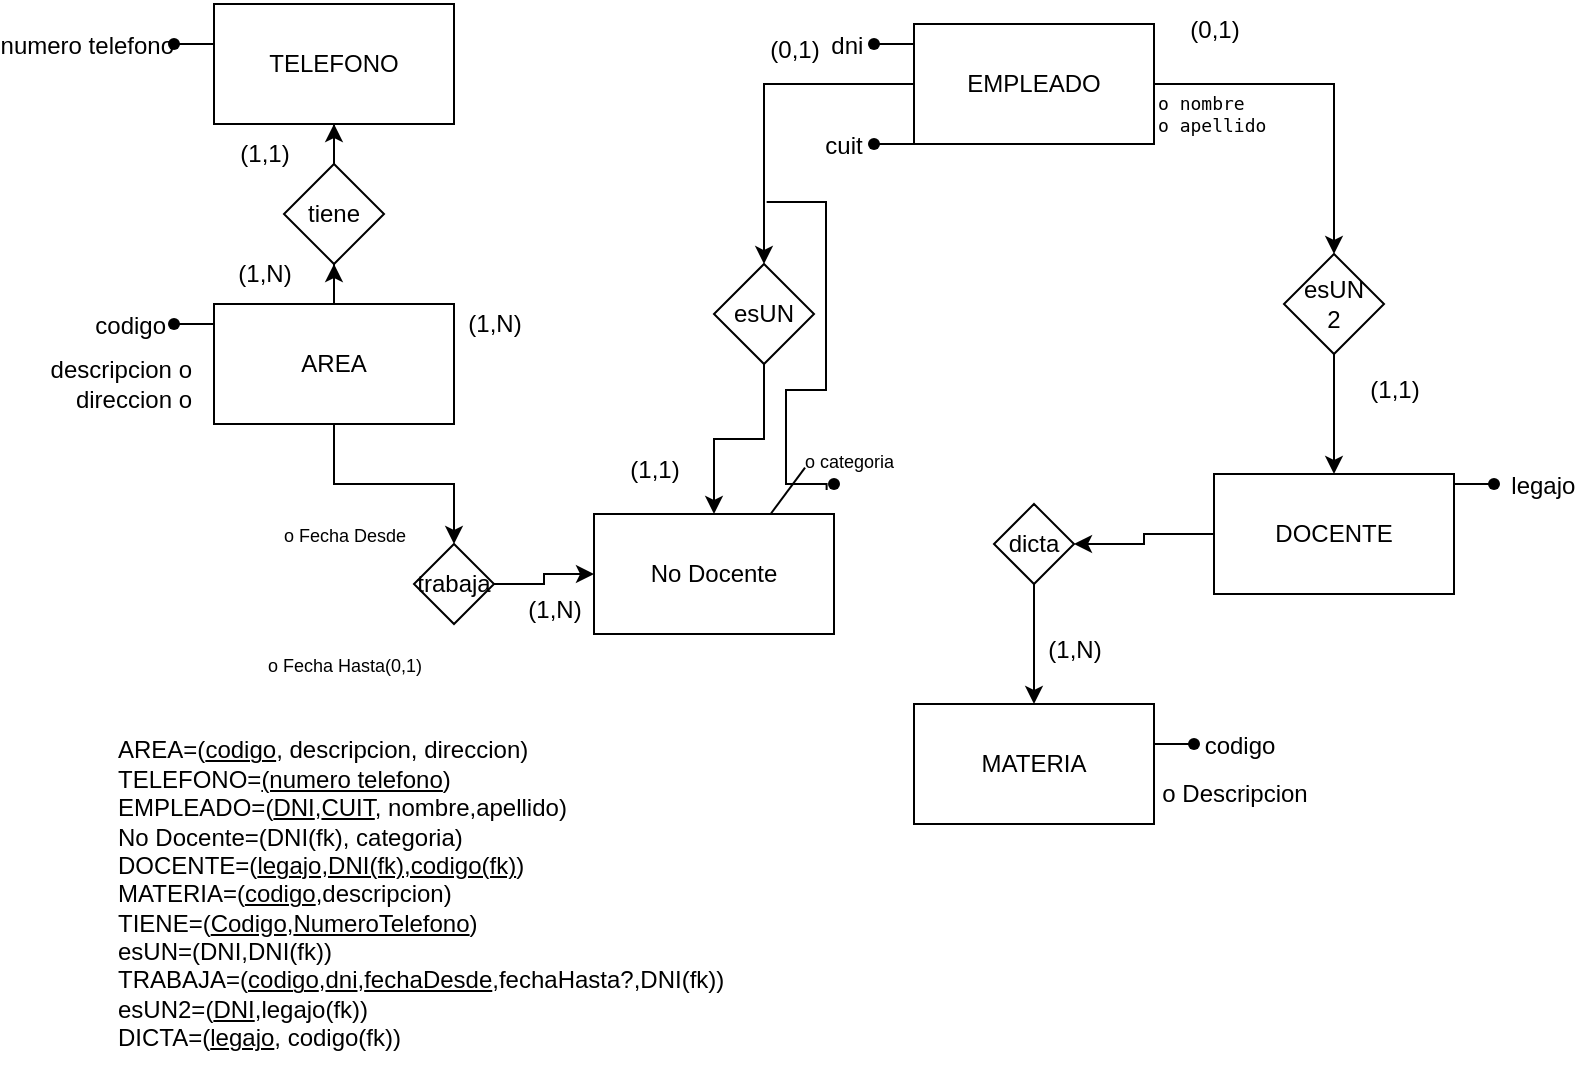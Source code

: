 <mxfile version="24.7.17">
  <diagram name="Página-1" id="4W8U_QOtFgUKt4UvpwRa">
    <mxGraphModel dx="880" dy="532" grid="1" gridSize="10" guides="1" tooltips="1" connect="1" arrows="1" fold="1" page="1" pageScale="1" pageWidth="827" pageHeight="1169" math="0" shadow="0">
      <root>
        <mxCell id="0" />
        <mxCell id="1" parent="0" />
        <mxCell id="6wMqtbfyp6OTl-1bwsgk-9" value="" style="edgeStyle=orthogonalEdgeStyle;rounded=0;orthogonalLoop=1;jettySize=auto;html=1;" edge="1" parent="1" source="6wMqtbfyp6OTl-1bwsgk-1" target="6wMqtbfyp6OTl-1bwsgk-8">
          <mxGeometry relative="1" as="geometry" />
        </mxCell>
        <mxCell id="6wMqtbfyp6OTl-1bwsgk-19" value="" style="edgeStyle=orthogonalEdgeStyle;rounded=0;orthogonalLoop=1;jettySize=auto;html=1;" edge="1" parent="1" source="6wMqtbfyp6OTl-1bwsgk-1" target="6wMqtbfyp6OTl-1bwsgk-18">
          <mxGeometry relative="1" as="geometry" />
        </mxCell>
        <mxCell id="6wMqtbfyp6OTl-1bwsgk-1" value="AREA" style="whiteSpace=wrap;html=1;" vertex="1" parent="1">
          <mxGeometry x="140" y="160" width="120" height="60" as="geometry" />
        </mxCell>
        <mxCell id="6wMqtbfyp6OTl-1bwsgk-2" value="codigo             " style="shape=waypoint;sketch=0;size=6;pointerEvents=1;points=[];fillColor=none;resizable=0;rotatable=0;perimeter=centerPerimeter;snapToPoint=1;" vertex="1" parent="1">
          <mxGeometry x="110" y="160" width="20" height="20" as="geometry" />
        </mxCell>
        <mxCell id="6wMqtbfyp6OTl-1bwsgk-3" style="edgeStyle=orthogonalEdgeStyle;rounded=0;orthogonalLoop=1;jettySize=auto;html=1;entryX=0;entryY=0.323;entryDx=0;entryDy=0;entryPerimeter=0;endArrow=none;endFill=0;" edge="1" source="6wMqtbfyp6OTl-1bwsgk-2" parent="1">
          <mxGeometry relative="1" as="geometry">
            <mxPoint x="140" y="169" as="targetPoint" />
          </mxGeometry>
        </mxCell>
        <mxCell id="6wMqtbfyp6OTl-1bwsgk-4" value="descripcion o&lt;div&gt;direccion o&lt;/div&gt;" style="text;html=1;align=right;verticalAlign=middle;resizable=0;points=[];autosize=1;strokeColor=none;fillColor=none;" vertex="1" parent="1">
          <mxGeometry x="40" y="180" width="90" height="40" as="geometry" />
        </mxCell>
        <mxCell id="6wMqtbfyp6OTl-1bwsgk-5" value="TELEFONO" style="whiteSpace=wrap;html=1;" vertex="1" parent="1">
          <mxGeometry x="140" y="10" width="120" height="60" as="geometry" />
        </mxCell>
        <mxCell id="6wMqtbfyp6OTl-1bwsgk-6" value="numero telefono                          " style="shape=waypoint;sketch=0;size=6;pointerEvents=1;points=[];fillColor=none;resizable=0;rotatable=0;perimeter=centerPerimeter;snapToPoint=1;" vertex="1" parent="1">
          <mxGeometry x="110" y="20" width="20" height="20" as="geometry" />
        </mxCell>
        <mxCell id="6wMqtbfyp6OTl-1bwsgk-7" style="edgeStyle=orthogonalEdgeStyle;rounded=0;orthogonalLoop=1;jettySize=auto;html=1;entryX=0;entryY=0.323;entryDx=0;entryDy=0;entryPerimeter=0;endArrow=none;endFill=0;" edge="1" source="6wMqtbfyp6OTl-1bwsgk-6" parent="1">
          <mxGeometry relative="1" as="geometry">
            <mxPoint x="140" y="29" as="targetPoint" />
          </mxGeometry>
        </mxCell>
        <mxCell id="6wMqtbfyp6OTl-1bwsgk-10" value="" style="edgeStyle=orthogonalEdgeStyle;rounded=0;orthogonalLoop=1;jettySize=auto;html=1;" edge="1" parent="1" source="6wMqtbfyp6OTl-1bwsgk-8" target="6wMqtbfyp6OTl-1bwsgk-5">
          <mxGeometry relative="1" as="geometry" />
        </mxCell>
        <mxCell id="6wMqtbfyp6OTl-1bwsgk-8" value="tiene" style="rhombus;whiteSpace=wrap;html=1;" vertex="1" parent="1">
          <mxGeometry x="175" y="90" width="50" height="50" as="geometry" />
        </mxCell>
        <mxCell id="6wMqtbfyp6OTl-1bwsgk-11" value="(1,N)" style="text;html=1;align=center;verticalAlign=middle;resizable=0;points=[];autosize=1;strokeColor=none;fillColor=none;" vertex="1" parent="1">
          <mxGeometry x="140" y="130" width="50" height="30" as="geometry" />
        </mxCell>
        <mxCell id="6wMqtbfyp6OTl-1bwsgk-12" value="(1,1)" style="text;html=1;align=center;verticalAlign=middle;resizable=0;points=[];autosize=1;strokeColor=none;fillColor=none;" vertex="1" parent="1">
          <mxGeometry x="140" y="70" width="50" height="30" as="geometry" />
        </mxCell>
        <mxCell id="6wMqtbfyp6OTl-1bwsgk-45" style="edgeStyle=orthogonalEdgeStyle;rounded=0;orthogonalLoop=1;jettySize=auto;html=1;entryX=0.5;entryY=0;entryDx=0;entryDy=0;" edge="1" parent="1" source="6wMqtbfyp6OTl-1bwsgk-13" target="6wMqtbfyp6OTl-1bwsgk-42">
          <mxGeometry relative="1" as="geometry" />
        </mxCell>
        <mxCell id="6wMqtbfyp6OTl-1bwsgk-46" style="edgeStyle=orthogonalEdgeStyle;rounded=0;orthogonalLoop=1;jettySize=auto;html=1;entryX=0.5;entryY=0;entryDx=0;entryDy=0;" edge="1" parent="1" source="6wMqtbfyp6OTl-1bwsgk-13" target="6wMqtbfyp6OTl-1bwsgk-41">
          <mxGeometry relative="1" as="geometry" />
        </mxCell>
        <mxCell id="6wMqtbfyp6OTl-1bwsgk-13" value="EMPLEADO" style="whiteSpace=wrap;html=1;" vertex="1" parent="1">
          <mxGeometry x="490" y="20" width="120" height="60" as="geometry" />
        </mxCell>
        <mxCell id="6wMqtbfyp6OTl-1bwsgk-14" value="dni        " style="shape=waypoint;sketch=0;size=6;pointerEvents=1;points=[];fillColor=none;resizable=0;rotatable=0;perimeter=centerPerimeter;snapToPoint=1;" vertex="1" parent="1">
          <mxGeometry x="460" y="20" width="20" height="20" as="geometry" />
        </mxCell>
        <mxCell id="6wMqtbfyp6OTl-1bwsgk-15" style="edgeStyle=orthogonalEdgeStyle;rounded=0;orthogonalLoop=1;jettySize=auto;html=1;entryX=0;entryY=0.323;entryDx=0;entryDy=0;entryPerimeter=0;endArrow=none;endFill=0;" edge="1" source="6wMqtbfyp6OTl-1bwsgk-14" parent="1">
          <mxGeometry relative="1" as="geometry">
            <mxPoint x="490" y="29" as="targetPoint" />
          </mxGeometry>
        </mxCell>
        <mxCell id="6wMqtbfyp6OTl-1bwsgk-16" value="cuit         " style="shape=waypoint;sketch=0;size=6;pointerEvents=1;points=[];fillColor=none;resizable=0;rotatable=0;perimeter=centerPerimeter;snapToPoint=1;" vertex="1" parent="1">
          <mxGeometry x="460" y="70" width="20" height="20" as="geometry" />
        </mxCell>
        <mxCell id="6wMqtbfyp6OTl-1bwsgk-17" style="edgeStyle=orthogonalEdgeStyle;rounded=0;orthogonalLoop=1;jettySize=auto;html=1;entryX=0;entryY=0.323;entryDx=0;entryDy=0;entryPerimeter=0;endArrow=none;endFill=0;" edge="1" source="6wMqtbfyp6OTl-1bwsgk-16" parent="1">
          <mxGeometry relative="1" as="geometry">
            <mxPoint x="490" y="79" as="targetPoint" />
          </mxGeometry>
        </mxCell>
        <mxCell id="6wMqtbfyp6OTl-1bwsgk-50" value="" style="edgeStyle=orthogonalEdgeStyle;rounded=0;orthogonalLoop=1;jettySize=auto;html=1;" edge="1" parent="1" source="6wMqtbfyp6OTl-1bwsgk-18" target="6wMqtbfyp6OTl-1bwsgk-43">
          <mxGeometry relative="1" as="geometry" />
        </mxCell>
        <mxCell id="6wMqtbfyp6OTl-1bwsgk-18" value="trabaja" style="rhombus;whiteSpace=wrap;html=1;" vertex="1" parent="1">
          <mxGeometry x="240" y="280" width="40" height="40" as="geometry" />
        </mxCell>
        <mxCell id="6wMqtbfyp6OTl-1bwsgk-26" value="&lt;pre style=&quot;font-size: 9px;&quot;&gt;&lt;font style=&quot;font-size: 9px;&quot;&gt;&lt;br&gt;&lt;/font&gt;&lt;font style=&quot;font-size: 9px;&quot;&gt;o nombre&amp;nbsp;&lt;br&gt;&lt;/font&gt;&lt;font style=&quot;font-size: 9px;&quot;&gt;o apellido&lt;/font&gt;&lt;/pre&gt;" style="text;html=1;align=left;verticalAlign=middle;resizable=0;points=[];autosize=1;strokeColor=none;fillColor=none;" vertex="1" parent="1">
          <mxGeometry x="610" y="30" width="80" height="60" as="geometry" />
        </mxCell>
        <mxCell id="6wMqtbfyp6OTl-1bwsgk-27" value="&lt;font style=&quot;font-size: 9px;&quot;&gt;o Fecha Desde&lt;/font&gt;" style="text;html=1;align=center;verticalAlign=middle;resizable=0;points=[];autosize=1;strokeColor=none;fillColor=none;" vertex="1" parent="1">
          <mxGeometry x="165" y="260" width="80" height="30" as="geometry" />
        </mxCell>
        <mxCell id="6wMqtbfyp6OTl-1bwsgk-28" value="&lt;font style=&quot;font-size: 9px;&quot;&gt;o Fecha Hasta(0,1)&lt;/font&gt;" style="text;html=1;align=center;verticalAlign=middle;resizable=0;points=[];autosize=1;strokeColor=none;fillColor=none;" vertex="1" parent="1">
          <mxGeometry x="155" y="325" width="100" height="30" as="geometry" />
        </mxCell>
        <mxCell id="6wMqtbfyp6OTl-1bwsgk-38" value="" style="edgeStyle=orthogonalEdgeStyle;rounded=0;orthogonalLoop=1;jettySize=auto;html=1;" edge="1" parent="1" source="6wMqtbfyp6OTl-1bwsgk-29" target="6wMqtbfyp6OTl-1bwsgk-30">
          <mxGeometry relative="1" as="geometry" />
        </mxCell>
        <mxCell id="6wMqtbfyp6OTl-1bwsgk-29" value="dicta" style="rhombus;whiteSpace=wrap;html=1;" vertex="1" parent="1">
          <mxGeometry x="530" y="260" width="40" height="40" as="geometry" />
        </mxCell>
        <mxCell id="6wMqtbfyp6OTl-1bwsgk-30" value="MATERIA" style="whiteSpace=wrap;html=1;" vertex="1" parent="1">
          <mxGeometry x="490" y="360" width="120" height="60" as="geometry" />
        </mxCell>
        <mxCell id="6wMqtbfyp6OTl-1bwsgk-31" value="    codigo" style="shape=waypoint;sketch=0;size=6;pointerEvents=1;points=[];fillColor=none;resizable=0;rotatable=0;perimeter=centerPerimeter;snapToPoint=1;align=left;" vertex="1" parent="1">
          <mxGeometry x="620" y="370" width="20" height="20" as="geometry" />
        </mxCell>
        <mxCell id="6wMqtbfyp6OTl-1bwsgk-32" style="edgeStyle=orthogonalEdgeStyle;rounded=0;orthogonalLoop=1;jettySize=auto;html=1;entryX=0.217;entryY=0.9;entryDx=0;entryDy=0;entryPerimeter=0;endArrow=none;endFill=0;" edge="1" target="6wMqtbfyp6OTl-1bwsgk-31" parent="1">
          <mxGeometry relative="1" as="geometry">
            <mxPoint x="610" y="380" as="sourcePoint" />
            <Array as="points">
              <mxPoint x="620" y="380" />
              <mxPoint x="620" y="380" />
            </Array>
          </mxGeometry>
        </mxCell>
        <mxCell id="6wMqtbfyp6OTl-1bwsgk-34" value="o Descripcion" style="text;html=1;align=center;verticalAlign=middle;resizable=0;points=[];autosize=1;strokeColor=none;fillColor=none;" vertex="1" parent="1">
          <mxGeometry x="600" y="390" width="100" height="30" as="geometry" />
        </mxCell>
        <mxCell id="6wMqtbfyp6OTl-1bwsgk-35" value="(1,N)" style="text;html=1;align=center;verticalAlign=middle;resizable=0;points=[];autosize=1;strokeColor=none;fillColor=none;" vertex="1" parent="1">
          <mxGeometry x="255" y="155" width="50" height="30" as="geometry" />
        </mxCell>
        <mxCell id="6wMqtbfyp6OTl-1bwsgk-40" value="(1,N)" style="text;html=1;align=center;verticalAlign=middle;resizable=0;points=[];autosize=1;strokeColor=none;fillColor=none;" vertex="1" parent="1">
          <mxGeometry x="545" y="318" width="50" height="30" as="geometry" />
        </mxCell>
        <mxCell id="6wMqtbfyp6OTl-1bwsgk-47" value="" style="edgeStyle=orthogonalEdgeStyle;rounded=0;orthogonalLoop=1;jettySize=auto;html=1;" edge="1" parent="1" source="6wMqtbfyp6OTl-1bwsgk-41" target="6wMqtbfyp6OTl-1bwsgk-43">
          <mxGeometry relative="1" as="geometry" />
        </mxCell>
        <mxCell id="6wMqtbfyp6OTl-1bwsgk-41" value="esUN" style="rhombus;whiteSpace=wrap;html=1;" vertex="1" parent="1">
          <mxGeometry x="390" y="140" width="50" height="50" as="geometry" />
        </mxCell>
        <mxCell id="6wMqtbfyp6OTl-1bwsgk-48" value="" style="edgeStyle=orthogonalEdgeStyle;rounded=0;orthogonalLoop=1;jettySize=auto;html=1;" edge="1" parent="1" source="6wMqtbfyp6OTl-1bwsgk-42" target="6wMqtbfyp6OTl-1bwsgk-44">
          <mxGeometry relative="1" as="geometry" />
        </mxCell>
        <mxCell id="6wMqtbfyp6OTl-1bwsgk-42" value="esUN&lt;div&gt;2&lt;/div&gt;" style="rhombus;whiteSpace=wrap;html=1;" vertex="1" parent="1">
          <mxGeometry x="675" y="135" width="50" height="50" as="geometry" />
        </mxCell>
        <mxCell id="6wMqtbfyp6OTl-1bwsgk-43" value="No Docente" style="whiteSpace=wrap;html=1;" vertex="1" parent="1">
          <mxGeometry x="330" y="265" width="120" height="60" as="geometry" />
        </mxCell>
        <mxCell id="6wMqtbfyp6OTl-1bwsgk-49" value="" style="edgeStyle=orthogonalEdgeStyle;rounded=0;orthogonalLoop=1;jettySize=auto;html=1;" edge="1" parent="1" source="6wMqtbfyp6OTl-1bwsgk-44" target="6wMqtbfyp6OTl-1bwsgk-29">
          <mxGeometry relative="1" as="geometry" />
        </mxCell>
        <mxCell id="6wMqtbfyp6OTl-1bwsgk-44" value="DOCENTE" style="whiteSpace=wrap;html=1;" vertex="1" parent="1">
          <mxGeometry x="640" y="245" width="120" height="60" as="geometry" />
        </mxCell>
        <mxCell id="6wMqtbfyp6OTl-1bwsgk-51" value="(1,N)" style="text;html=1;align=center;verticalAlign=middle;resizable=0;points=[];autosize=1;strokeColor=none;fillColor=none;" vertex="1" parent="1">
          <mxGeometry x="285" y="298" width="50" height="30" as="geometry" />
        </mxCell>
        <mxCell id="6wMqtbfyp6OTl-1bwsgk-53" value="&lt;font style=&quot;font-size: 9px;&quot;&gt;o categoria&amp;nbsp;&amp;nbsp;&lt;/font&gt;" style="text;html=1;align=right;verticalAlign=middle;resizable=0;points=[];autosize=1;strokeColor=none;fillColor=none;" vertex="1" parent="1">
          <mxGeometry x="416.32" y="223" width="70" height="30" as="geometry" />
        </mxCell>
        <mxCell id="6wMqtbfyp6OTl-1bwsgk-54" value="" style="endArrow=none;html=1;rounded=0;exitX=0.639;exitY=0.008;exitDx=0;exitDy=0;exitPerimeter=0;" edge="1" parent="1">
          <mxGeometry width="50" height="50" relative="1" as="geometry">
            <mxPoint x="418.32" y="265" as="sourcePoint" />
            <mxPoint x="435.527" y="241.78" as="targetPoint" />
          </mxGeometry>
        </mxCell>
        <mxCell id="6wMqtbfyp6OTl-1bwsgk-56" value="" style="shape=waypoint;sketch=0;size=6;pointerEvents=1;points=[];fillColor=none;resizable=0;rotatable=0;perimeter=centerPerimeter;snapToPoint=1;" vertex="1" parent="1">
          <mxGeometry x="440" y="240" width="20" height="20" as="geometry" />
        </mxCell>
        <mxCell id="6wMqtbfyp6OTl-1bwsgk-57" style="edgeStyle=orthogonalEdgeStyle;rounded=0;orthogonalLoop=1;jettySize=auto;html=1;endArrow=none;endFill=0;" edge="1" parent="1">
          <mxGeometry relative="1" as="geometry">
            <mxPoint x="416.32" y="109" as="sourcePoint" />
            <mxPoint x="446.32" y="253" as="targetPoint" />
            <Array as="points">
              <mxPoint x="446" y="109" />
              <mxPoint x="446" y="203" />
              <mxPoint x="426" y="203" />
              <mxPoint x="426" y="250" />
              <mxPoint x="446" y="250" />
            </Array>
          </mxGeometry>
        </mxCell>
        <mxCell id="6wMqtbfyp6OTl-1bwsgk-58" value="     legajo" style="shape=waypoint;sketch=0;size=6;pointerEvents=1;points=[];fillColor=none;resizable=0;rotatable=0;perimeter=centerPerimeter;snapToPoint=1;align=left;" vertex="1" parent="1">
          <mxGeometry x="770" y="240" width="20" height="20" as="geometry" />
        </mxCell>
        <mxCell id="6wMqtbfyp6OTl-1bwsgk-59" style="edgeStyle=orthogonalEdgeStyle;rounded=0;orthogonalLoop=1;jettySize=auto;html=1;entryX=0.217;entryY=0.9;entryDx=0;entryDy=0;entryPerimeter=0;endArrow=none;endFill=0;" edge="1" target="6wMqtbfyp6OTl-1bwsgk-58" parent="1">
          <mxGeometry relative="1" as="geometry">
            <mxPoint x="760" y="250" as="sourcePoint" />
            <Array as="points">
              <mxPoint x="770" y="250" />
              <mxPoint x="770" y="250" />
            </Array>
          </mxGeometry>
        </mxCell>
        <mxCell id="6wMqtbfyp6OTl-1bwsgk-60" value="(0,1)" style="text;html=1;align=center;verticalAlign=middle;resizable=0;points=[];autosize=1;strokeColor=none;fillColor=none;" vertex="1" parent="1">
          <mxGeometry x="405" y="18" width="50" height="30" as="geometry" />
        </mxCell>
        <mxCell id="6wMqtbfyp6OTl-1bwsgk-61" value="(1,1)" style="text;html=1;align=center;verticalAlign=middle;resizable=0;points=[];autosize=1;strokeColor=none;fillColor=none;" vertex="1" parent="1">
          <mxGeometry x="335" y="228" width="50" height="30" as="geometry" />
        </mxCell>
        <mxCell id="6wMqtbfyp6OTl-1bwsgk-62" value="(0,1)" style="text;html=1;align=center;verticalAlign=middle;resizable=0;points=[];autosize=1;strokeColor=none;fillColor=none;" vertex="1" parent="1">
          <mxGeometry x="615" y="8" width="50" height="30" as="geometry" />
        </mxCell>
        <mxCell id="6wMqtbfyp6OTl-1bwsgk-63" value="(1,1)" style="text;html=1;align=center;verticalAlign=middle;resizable=0;points=[];autosize=1;strokeColor=none;fillColor=none;" vertex="1" parent="1">
          <mxGeometry x="705" y="188" width="50" height="30" as="geometry" />
        </mxCell>
        <mxCell id="6wMqtbfyp6OTl-1bwsgk-64" value="AREA=(&lt;u&gt;codigo&lt;/u&gt;, descripcion, direccion)&lt;div style=&quot;&quot;&gt;TELEFONO=&lt;u&gt;(numero telefono&lt;/u&gt;)&lt;/div&gt;&lt;div style=&quot;&quot;&gt;EMPLEADO=(&lt;u&gt;DNI&lt;/u&gt;,&lt;u&gt;CUIT&lt;/u&gt;, nombre,apellido)&lt;/div&gt;&lt;div style=&quot;&quot;&gt;No Docente=(DNI(fk), categoria)&lt;/div&gt;&lt;div style=&quot;&quot;&gt;DOCENTE=(&lt;u&gt;legajo,DNI(fk),codigo(fk)&lt;/u&gt;)&lt;/div&gt;&lt;div style=&quot;&quot;&gt;MATERIA=(&lt;u&gt;codigo&lt;/u&gt;,descripcion)&lt;/div&gt;&lt;div style=&quot;&quot;&gt;TIENE=(&lt;u&gt;Codigo&lt;/u&gt;,&lt;u&gt;NumeroTelefono&lt;/u&gt;)&lt;/div&gt;&lt;div style=&quot;&quot;&gt;esUN=(DNI,DNI(fk))&lt;/div&gt;&lt;div style=&quot;&quot;&gt;TRABAJA=(&lt;u&gt;codigo&lt;/u&gt;,&lt;u&gt;dni&lt;/u&gt;,&lt;u&gt;fechaDesde&lt;/u&gt;,fechaHasta?,DNI(fk))&lt;/div&gt;&lt;div style=&quot;&quot;&gt;esUN2=(&lt;u&gt;DNI&lt;/u&gt;,legajo(fk))&lt;/div&gt;&lt;div style=&quot;&quot;&gt;DICTA=(&lt;u&gt;legajo&lt;/u&gt;, codigo(fk))&lt;/div&gt;" style="text;html=1;align=left;verticalAlign=middle;resizable=0;points=[];autosize=1;strokeColor=none;fillColor=none;" vertex="1" parent="1">
          <mxGeometry x="90" y="370" width="330" height="170" as="geometry" />
        </mxCell>
      </root>
    </mxGraphModel>
  </diagram>
</mxfile>
